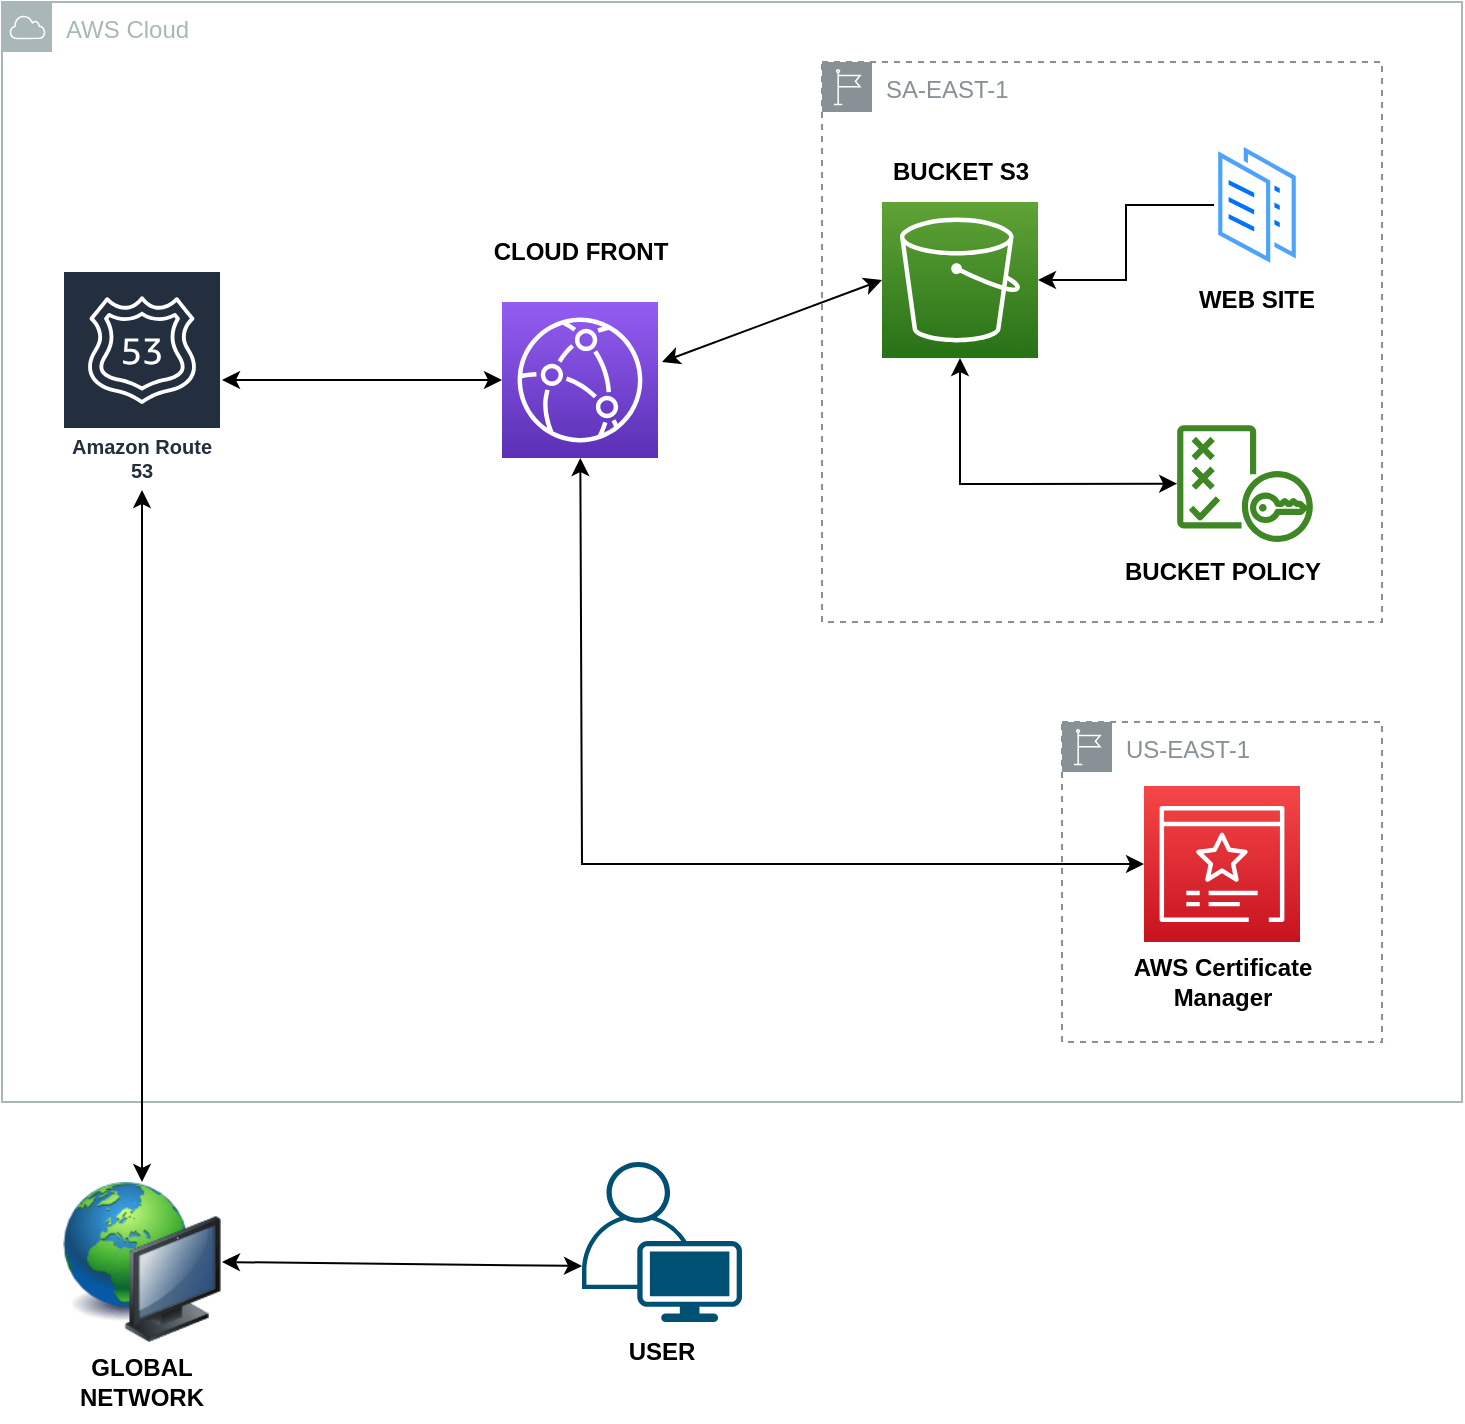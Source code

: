 <mxfile version="21.5.0" type="device">
  <diagram name="Página-1" id="yzDIcJ-i1F9_fEgFjNA7">
    <mxGraphModel dx="712" dy="826" grid="1" gridSize="10" guides="1" tooltips="1" connect="1" arrows="1" fold="1" page="1" pageScale="1" pageWidth="827" pageHeight="1169" math="0" shadow="0">
      <root>
        <mxCell id="0" />
        <mxCell id="1" parent="0" />
        <mxCell id="YUXlWqVVyg1DBc2yplQK-1" value="AWS Cloud" style="sketch=0;outlineConnect=0;gradientColor=none;html=1;whiteSpace=wrap;fontSize=12;fontStyle=0;shape=mxgraph.aws4.group;grIcon=mxgraph.aws4.group_aws_cloud;strokeColor=#AAB7B8;fillColor=none;verticalAlign=top;align=left;spacingLeft=30;fontColor=#AAB7B8;dashed=0;" vertex="1" parent="1">
          <mxGeometry x="70" y="170" width="730" height="550" as="geometry" />
        </mxCell>
        <mxCell id="YUXlWqVVyg1DBc2yplQK-2" value="SA-EAST-1" style="sketch=0;outlineConnect=0;gradientColor=none;html=1;whiteSpace=wrap;fontSize=12;fontStyle=0;shape=mxgraph.aws4.group;grIcon=mxgraph.aws4.group_region;strokeColor=#879196;fillColor=none;verticalAlign=top;align=left;spacingLeft=30;fontColor=#879196;dashed=1;" vertex="1" parent="1">
          <mxGeometry x="480" y="200" width="280" height="280" as="geometry" />
        </mxCell>
        <mxCell id="YUXlWqVVyg1DBc2yplQK-3" value="US-EAST-1" style="sketch=0;outlineConnect=0;gradientColor=none;html=1;whiteSpace=wrap;fontSize=12;fontStyle=0;shape=mxgraph.aws4.group;grIcon=mxgraph.aws4.group_region;strokeColor=#879196;fillColor=none;verticalAlign=top;align=left;spacingLeft=30;fontColor=#879196;dashed=1;" vertex="1" parent="1">
          <mxGeometry x="600" y="530" width="160" height="160" as="geometry" />
        </mxCell>
        <mxCell id="YUXlWqVVyg1DBc2yplQK-4" value="" style="sketch=0;points=[[0,0,0],[0.25,0,0],[0.5,0,0],[0.75,0,0],[1,0,0],[0,1,0],[0.25,1,0],[0.5,1,0],[0.75,1,0],[1,1,0],[0,0.25,0],[0,0.5,0],[0,0.75,0],[1,0.25,0],[1,0.5,0],[1,0.75,0]];outlineConnect=0;fontColor=#232F3E;gradientColor=#60A337;gradientDirection=north;fillColor=#277116;strokeColor=#ffffff;dashed=0;verticalLabelPosition=bottom;verticalAlign=top;align=center;html=1;fontSize=12;fontStyle=0;aspect=fixed;shape=mxgraph.aws4.resourceIcon;resIcon=mxgraph.aws4.s3;" vertex="1" parent="1">
          <mxGeometry x="510" y="270" width="78" height="78" as="geometry" />
        </mxCell>
        <mxCell id="YUXlWqVVyg1DBc2yplQK-6" value="" style="edgeStyle=orthogonalEdgeStyle;rounded=0;orthogonalLoop=1;jettySize=auto;html=1;" edge="1" parent="1" source="YUXlWqVVyg1DBc2yplQK-5" target="YUXlWqVVyg1DBc2yplQK-4">
          <mxGeometry relative="1" as="geometry" />
        </mxCell>
        <mxCell id="YUXlWqVVyg1DBc2yplQK-5" value="" style="image;aspect=fixed;perimeter=ellipsePerimeter;html=1;align=center;shadow=0;dashed=0;spacingTop=3;image=img/lib/active_directory/documents.svg;" vertex="1" parent="1">
          <mxGeometry x="676" y="238.85" width="43" height="65.15" as="geometry" />
        </mxCell>
        <mxCell id="YUXlWqVVyg1DBc2yplQK-7" value="" style="sketch=0;outlineConnect=0;fontColor=#232F3E;gradientColor=none;fillColor=#3F8624;strokeColor=none;dashed=0;verticalLabelPosition=bottom;verticalAlign=top;align=center;html=1;fontSize=12;fontStyle=0;aspect=fixed;pointerEvents=1;shape=mxgraph.aws4.policy;" vertex="1" parent="1">
          <mxGeometry x="657.5" y="381.59" width="68" height="58.41" as="geometry" />
        </mxCell>
        <mxCell id="YUXlWqVVyg1DBc2yplQK-10" value="" style="endArrow=classic;startArrow=classic;html=1;rounded=0;entryX=0.5;entryY=1;entryDx=0;entryDy=0;entryPerimeter=0;" edge="1" parent="1" source="YUXlWqVVyg1DBc2yplQK-7" target="YUXlWqVVyg1DBc2yplQK-4">
          <mxGeometry width="50" height="50" relative="1" as="geometry">
            <mxPoint x="410" y="450" as="sourcePoint" />
            <mxPoint x="460" y="400" as="targetPoint" />
            <Array as="points">
              <mxPoint x="549" y="411" />
            </Array>
          </mxGeometry>
        </mxCell>
        <mxCell id="YUXlWqVVyg1DBc2yplQK-11" value="" style="sketch=0;points=[[0,0,0],[0.25,0,0],[0.5,0,0],[0.75,0,0],[1,0,0],[0,1,0],[0.25,1,0],[0.5,1,0],[0.75,1,0],[1,1,0],[0,0.25,0],[0,0.5,0],[0,0.75,0],[1,0.25,0],[1,0.5,0],[1,0.75,0]];outlineConnect=0;fontColor=#232F3E;gradientColor=#F54749;gradientDirection=north;fillColor=#C7131F;strokeColor=#ffffff;dashed=0;verticalLabelPosition=bottom;verticalAlign=top;align=center;html=1;fontSize=12;fontStyle=0;aspect=fixed;shape=mxgraph.aws4.resourceIcon;resIcon=mxgraph.aws4.certificate_manager_3;" vertex="1" parent="1">
          <mxGeometry x="641" y="562" width="78" height="78" as="geometry" />
        </mxCell>
        <mxCell id="YUXlWqVVyg1DBc2yplQK-12" value="" style="sketch=0;points=[[0,0,0],[0.25,0,0],[0.5,0,0],[0.75,0,0],[1,0,0],[0,1,0],[0.25,1,0],[0.5,1,0],[0.75,1,0],[1,1,0],[0,0.25,0],[0,0.5,0],[0,0.75,0],[1,0.25,0],[1,0.5,0],[1,0.75,0]];outlineConnect=0;fontColor=#232F3E;gradientColor=#945DF2;gradientDirection=north;fillColor=#5A30B5;strokeColor=#ffffff;dashed=0;verticalLabelPosition=bottom;verticalAlign=top;align=center;html=1;fontSize=12;fontStyle=0;aspect=fixed;shape=mxgraph.aws4.resourceIcon;resIcon=mxgraph.aws4.cloudfront;" vertex="1" parent="1">
          <mxGeometry x="320" y="320" width="78" height="78" as="geometry" />
        </mxCell>
        <mxCell id="YUXlWqVVyg1DBc2yplQK-13" value="Amazon Route 53" style="sketch=0;outlineConnect=0;fontColor=#232F3E;gradientColor=none;strokeColor=#ffffff;fillColor=#232F3E;dashed=0;verticalLabelPosition=middle;verticalAlign=bottom;align=center;html=1;whiteSpace=wrap;fontSize=10;fontStyle=1;spacing=3;shape=mxgraph.aws4.productIcon;prIcon=mxgraph.aws4.route_53;" vertex="1" parent="1">
          <mxGeometry x="100" y="304" width="80" height="110" as="geometry" />
        </mxCell>
        <mxCell id="YUXlWqVVyg1DBc2yplQK-14" value="" style="endArrow=classic;startArrow=classic;html=1;rounded=0;entryX=0;entryY=0.5;entryDx=0;entryDy=0;entryPerimeter=0;" edge="1" parent="1" target="YUXlWqVVyg1DBc2yplQK-4">
          <mxGeometry width="50" height="50" relative="1" as="geometry">
            <mxPoint x="400" y="350" as="sourcePoint" />
            <mxPoint x="460" y="400" as="targetPoint" />
          </mxGeometry>
        </mxCell>
        <mxCell id="YUXlWqVVyg1DBc2yplQK-15" value="" style="endArrow=classic;startArrow=classic;html=1;rounded=0;entryX=0;entryY=0.5;entryDx=0;entryDy=0;entryPerimeter=0;" edge="1" parent="1" source="YUXlWqVVyg1DBc2yplQK-12" target="YUXlWqVVyg1DBc2yplQK-11">
          <mxGeometry width="50" height="50" relative="1" as="geometry">
            <mxPoint x="400" y="370" as="sourcePoint" />
            <mxPoint x="551" y="289" as="targetPoint" />
            <Array as="points">
              <mxPoint x="360" y="601" />
            </Array>
          </mxGeometry>
        </mxCell>
        <mxCell id="YUXlWqVVyg1DBc2yplQK-16" value="" style="endArrow=classic;startArrow=classic;html=1;rounded=0;entryX=0;entryY=0.5;entryDx=0;entryDy=0;entryPerimeter=0;" edge="1" parent="1" source="YUXlWqVVyg1DBc2yplQK-13" target="YUXlWqVVyg1DBc2yplQK-12">
          <mxGeometry width="50" height="50" relative="1" as="geometry">
            <mxPoint x="270" y="450" as="sourcePoint" />
            <mxPoint x="513" y="651" as="targetPoint" />
          </mxGeometry>
        </mxCell>
        <mxCell id="YUXlWqVVyg1DBc2yplQK-17" value="" style="image;html=1;image=img/lib/clip_art/computers/Network_128x128.png" vertex="1" parent="1">
          <mxGeometry x="100" y="760" width="80" height="80" as="geometry" />
        </mxCell>
        <mxCell id="YUXlWqVVyg1DBc2yplQK-18" value="" style="endArrow=classic;startArrow=classic;html=1;rounded=0;" edge="1" parent="1" source="YUXlWqVVyg1DBc2yplQK-13" target="YUXlWqVVyg1DBc2yplQK-17">
          <mxGeometry width="50" height="50" relative="1" as="geometry">
            <mxPoint x="410" y="450" as="sourcePoint" />
            <mxPoint x="460" y="400" as="targetPoint" />
          </mxGeometry>
        </mxCell>
        <mxCell id="YUXlWqVVyg1DBc2yplQK-19" value="" style="points=[[0.35,0,0],[0.98,0.51,0],[1,0.71,0],[0.67,1,0],[0,0.795,0],[0,0.65,0]];verticalLabelPosition=bottom;sketch=0;html=1;verticalAlign=top;aspect=fixed;align=center;pointerEvents=1;shape=mxgraph.cisco19.user;fillColor=#005073;strokeColor=none;" vertex="1" parent="1">
          <mxGeometry x="360" y="750" width="80" height="80" as="geometry" />
        </mxCell>
        <mxCell id="YUXlWqVVyg1DBc2yplQK-20" value="" style="endArrow=classic;startArrow=classic;html=1;rounded=0;entryX=1;entryY=0.5;entryDx=0;entryDy=0;exitX=0;exitY=0.65;exitDx=0;exitDy=0;exitPerimeter=0;" edge="1" parent="1" source="YUXlWqVVyg1DBc2yplQK-19" target="YUXlWqVVyg1DBc2yplQK-17">
          <mxGeometry width="50" height="50" relative="1" as="geometry">
            <mxPoint x="150" y="424" as="sourcePoint" />
            <mxPoint x="150" y="740" as="targetPoint" />
          </mxGeometry>
        </mxCell>
        <mxCell id="YUXlWqVVyg1DBc2yplQK-21" value="&lt;b&gt;USER&lt;/b&gt;" style="text;html=1;strokeColor=none;fillColor=none;align=center;verticalAlign=middle;whiteSpace=wrap;rounded=0;" vertex="1" parent="1">
          <mxGeometry x="370" y="830" width="60" height="30" as="geometry" />
        </mxCell>
        <mxCell id="YUXlWqVVyg1DBc2yplQK-22" value="&lt;b&gt;GLOBAL NETWORK&lt;/b&gt;" style="text;html=1;strokeColor=none;fillColor=none;align=center;verticalAlign=middle;whiteSpace=wrap;rounded=0;" vertex="1" parent="1">
          <mxGeometry x="105" y="840" width="70" height="40" as="geometry" />
        </mxCell>
        <mxCell id="YUXlWqVVyg1DBc2yplQK-23" value="&lt;b&gt;CLOUD FRONT&lt;/b&gt;" style="text;html=1;strokeColor=none;fillColor=none;align=center;verticalAlign=middle;whiteSpace=wrap;rounded=0;" vertex="1" parent="1">
          <mxGeometry x="308.5" y="280" width="101" height="30" as="geometry" />
        </mxCell>
        <mxCell id="YUXlWqVVyg1DBc2yplQK-24" value="&lt;b&gt;BUCKET S3&lt;/b&gt;" style="text;html=1;strokeColor=none;fillColor=none;align=center;verticalAlign=middle;whiteSpace=wrap;rounded=0;" vertex="1" parent="1">
          <mxGeometry x="498.5" y="240" width="101" height="30" as="geometry" />
        </mxCell>
        <mxCell id="YUXlWqVVyg1DBc2yplQK-26" value="&lt;b&gt;WEB SITE&lt;/b&gt;" style="text;html=1;strokeColor=none;fillColor=none;align=center;verticalAlign=middle;whiteSpace=wrap;rounded=0;" vertex="1" parent="1">
          <mxGeometry x="647" y="304" width="101" height="30" as="geometry" />
        </mxCell>
        <mxCell id="YUXlWqVVyg1DBc2yplQK-27" value="&lt;b&gt;BUCKET POLICY&lt;/b&gt;" style="text;html=1;strokeColor=none;fillColor=none;align=center;verticalAlign=middle;whiteSpace=wrap;rounded=0;" vertex="1" parent="1">
          <mxGeometry x="629.5" y="440" width="101" height="30" as="geometry" />
        </mxCell>
        <mxCell id="YUXlWqVVyg1DBc2yplQK-28" value="&lt;b&gt;AWS Certificate Manager&lt;/b&gt;" style="text;html=1;strokeColor=none;fillColor=none;align=center;verticalAlign=middle;whiteSpace=wrap;rounded=0;" vertex="1" parent="1">
          <mxGeometry x="629.5" y="640" width="101" height="40" as="geometry" />
        </mxCell>
      </root>
    </mxGraphModel>
  </diagram>
</mxfile>
